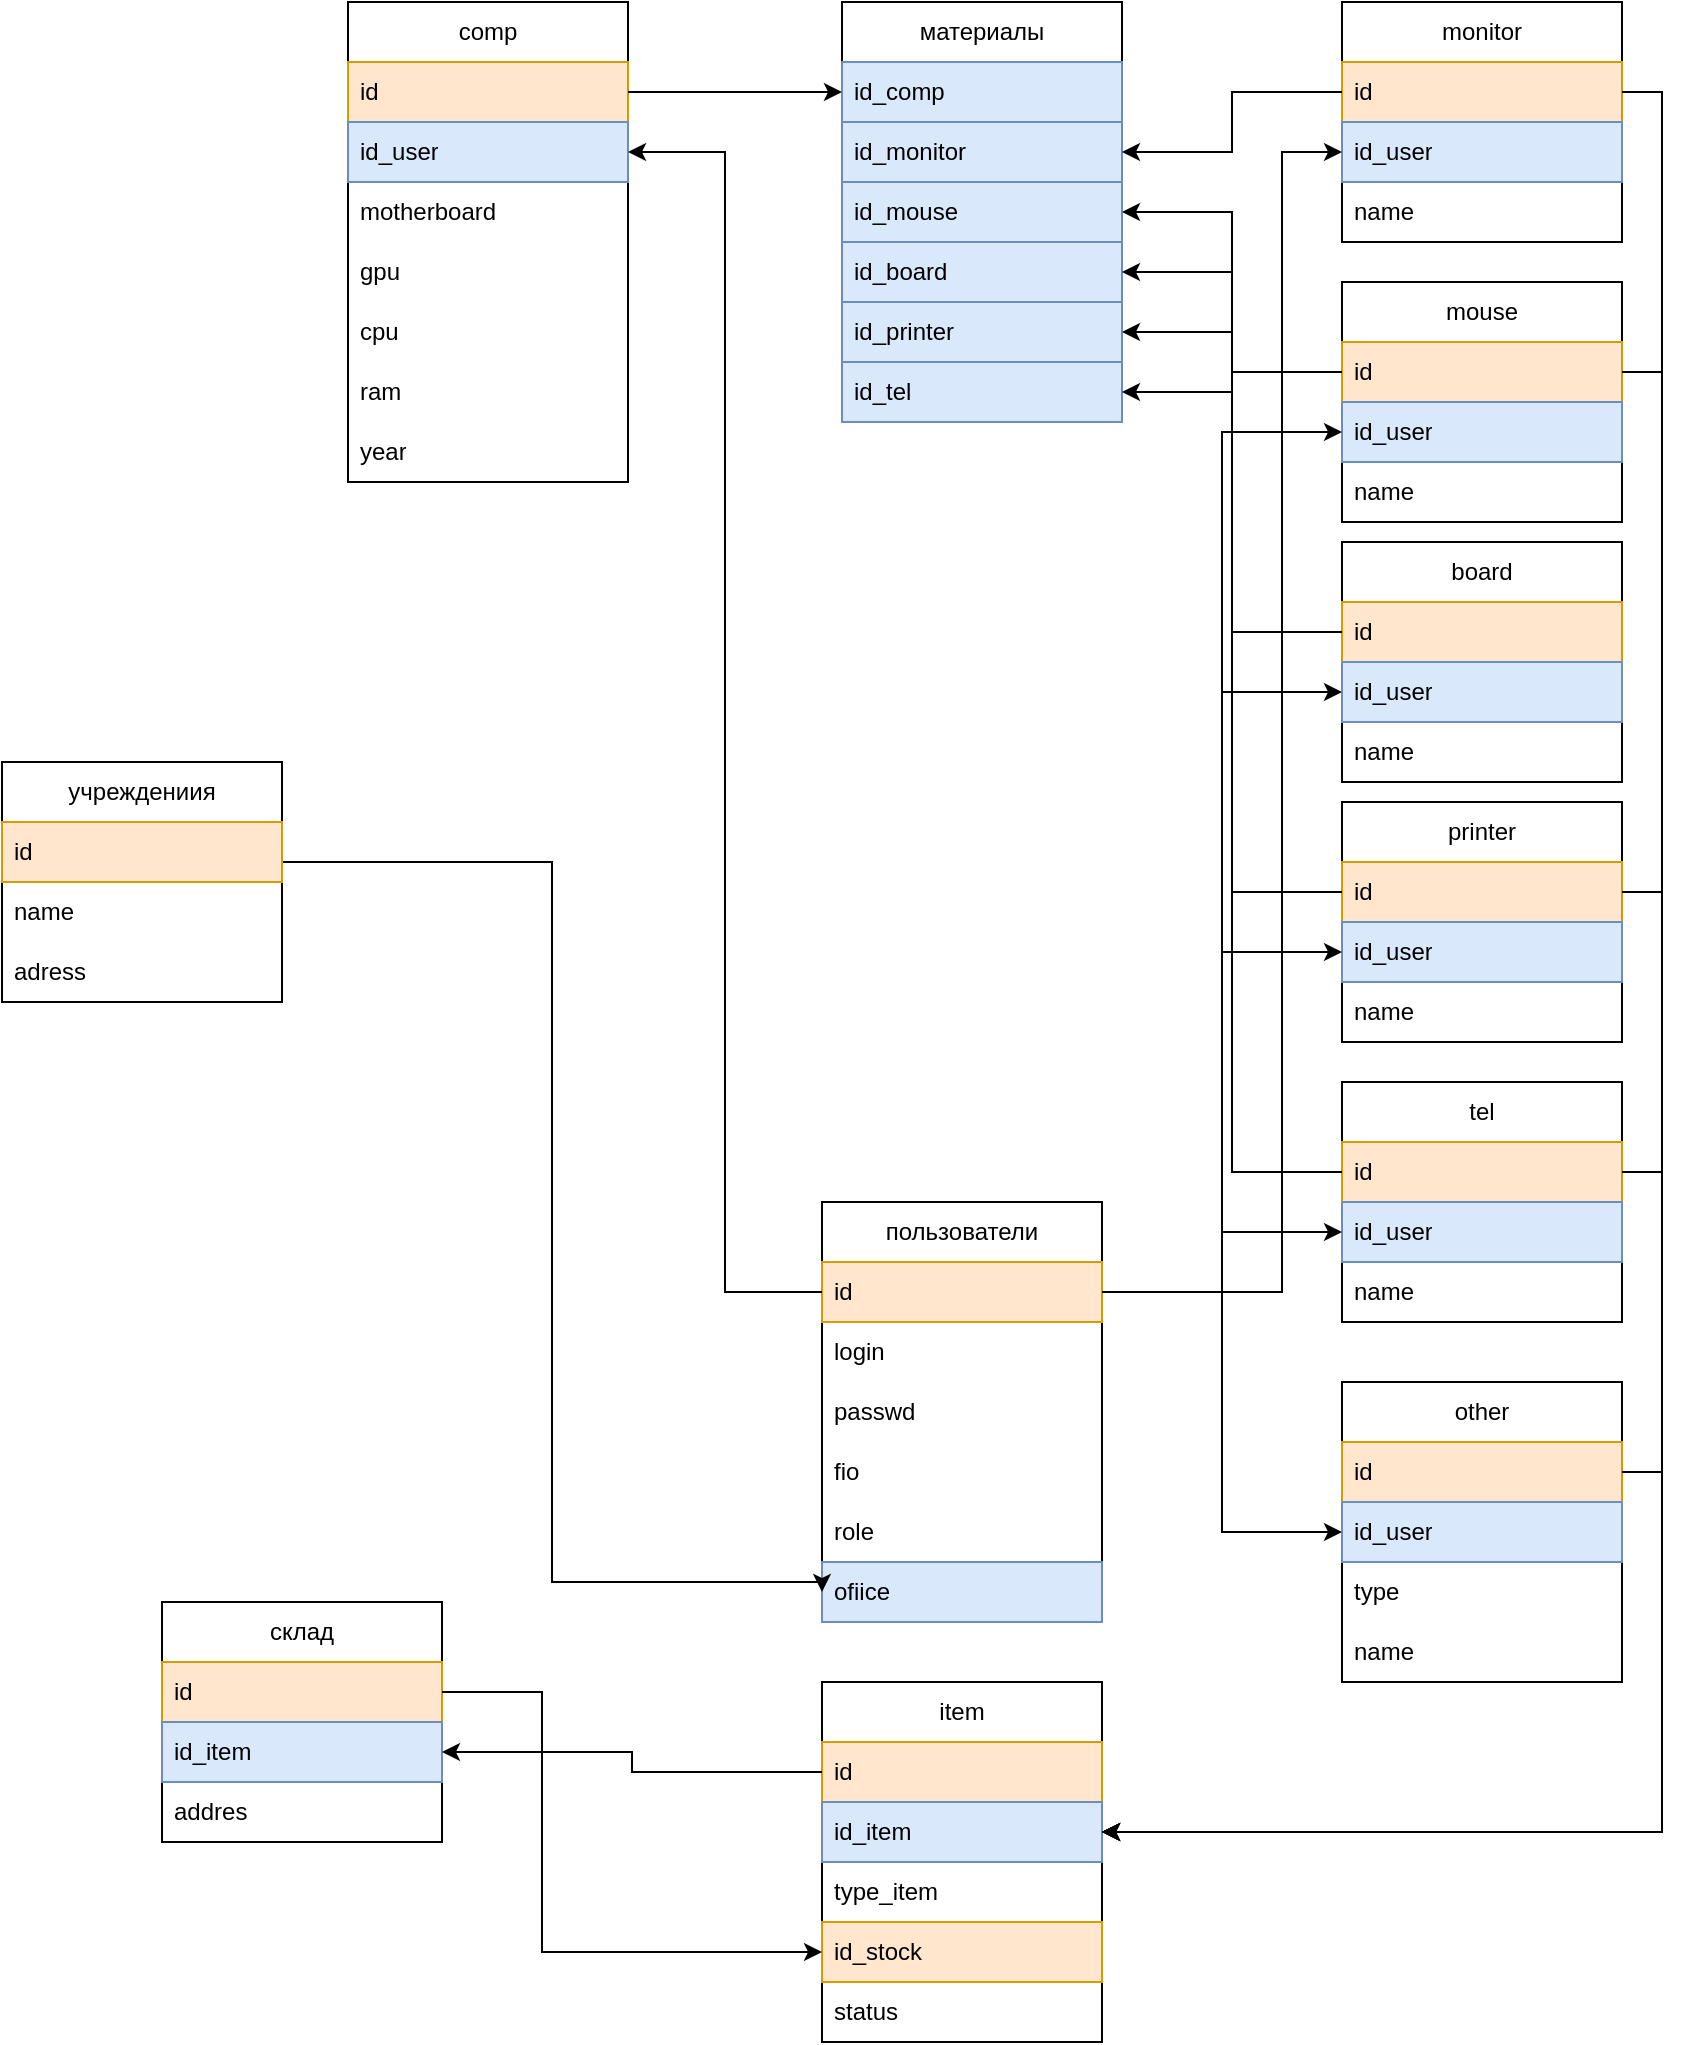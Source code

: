 <mxfile version="20.7.4" type="device"><diagram id="C5RBs43oDa-KdzZeNtuy" name="Page-1"><mxGraphModel dx="1249" dy="683" grid="1" gridSize="10" guides="1" tooltips="1" connect="1" arrows="1" fold="1" page="1" pageScale="1" pageWidth="827" pageHeight="1169" math="0" shadow="0"><root><mxCell id="WIyWlLk6GJQsqaUBKTNV-0"/><mxCell id="WIyWlLk6GJQsqaUBKTNV-1" parent="WIyWlLk6GJQsqaUBKTNV-0"/><mxCell id="guRWFskYJtprbqs9LTsG-20" value="пользователи" style="swimlane;fontStyle=0;childLayout=stackLayout;horizontal=1;startSize=30;horizontalStack=0;resizeParent=1;resizeParentMax=0;resizeLast=0;collapsible=1;marginBottom=0;whiteSpace=wrap;html=1;" vertex="1" parent="WIyWlLk6GJQsqaUBKTNV-1"><mxGeometry x="510" y="630" width="140" height="210" as="geometry"/></mxCell><mxCell id="guRWFskYJtprbqs9LTsG-21" value="id" style="text;strokeColor=#d79b00;fillColor=#ffe6cc;align=left;verticalAlign=middle;spacingLeft=4;spacingRight=4;overflow=hidden;points=[[0,0.5],[1,0.5]];portConstraint=eastwest;rotatable=0;whiteSpace=wrap;html=1;" vertex="1" parent="guRWFskYJtprbqs9LTsG-20"><mxGeometry y="30" width="140" height="30" as="geometry"/></mxCell><mxCell id="guRWFskYJtprbqs9LTsG-22" value="login" style="text;strokeColor=none;fillColor=none;align=left;verticalAlign=middle;spacingLeft=4;spacingRight=4;overflow=hidden;points=[[0,0.5],[1,0.5]];portConstraint=eastwest;rotatable=0;whiteSpace=wrap;html=1;" vertex="1" parent="guRWFskYJtprbqs9LTsG-20"><mxGeometry y="60" width="140" height="30" as="geometry"/></mxCell><mxCell id="guRWFskYJtprbqs9LTsG-23" value="passwd" style="text;strokeColor=none;fillColor=none;align=left;verticalAlign=middle;spacingLeft=4;spacingRight=4;overflow=hidden;points=[[0,0.5],[1,0.5]];portConstraint=eastwest;rotatable=0;whiteSpace=wrap;html=1;" vertex="1" parent="guRWFskYJtprbqs9LTsG-20"><mxGeometry y="90" width="140" height="30" as="geometry"/></mxCell><mxCell id="guRWFskYJtprbqs9LTsG-53" value="fio" style="text;align=left;verticalAlign=middle;spacingLeft=4;spacingRight=4;overflow=hidden;points=[[0,0.5],[1,0.5]];portConstraint=eastwest;rotatable=0;whiteSpace=wrap;html=1;" vertex="1" parent="guRWFskYJtprbqs9LTsG-20"><mxGeometry y="120" width="140" height="30" as="geometry"/></mxCell><mxCell id="guRWFskYJtprbqs9LTsG-109" value="role" style="text;align=left;verticalAlign=middle;spacingLeft=4;spacingRight=4;overflow=hidden;points=[[0,0.5],[1,0.5]];portConstraint=eastwest;rotatable=0;whiteSpace=wrap;html=1;" vertex="1" parent="guRWFskYJtprbqs9LTsG-20"><mxGeometry y="150" width="140" height="30" as="geometry"/></mxCell><mxCell id="guRWFskYJtprbqs9LTsG-33" value="ofiice" style="text;strokeColor=#6c8ebf;fillColor=#dae8fc;align=left;verticalAlign=middle;spacingLeft=4;spacingRight=4;overflow=hidden;points=[[0,0.5],[1,0.5]];portConstraint=eastwest;rotatable=0;whiteSpace=wrap;html=1;" vertex="1" parent="guRWFskYJtprbqs9LTsG-20"><mxGeometry y="180" width="140" height="30" as="geometry"/></mxCell><mxCell id="guRWFskYJtprbqs9LTsG-61" style="edgeStyle=orthogonalEdgeStyle;rounded=0;orthogonalLoop=1;jettySize=auto;html=1;exitX=1;exitY=0.5;exitDx=0;exitDy=0;entryX=0;entryY=0.5;entryDx=0;entryDy=0;" edge="1" parent="WIyWlLk6GJQsqaUBKTNV-1" source="guRWFskYJtprbqs9LTsG-25" target="guRWFskYJtprbqs9LTsG-33"><mxGeometry relative="1" as="geometry"><Array as="points"><mxPoint x="240" y="460"/><mxPoint x="375" y="460"/><mxPoint x="375" y="820"/><mxPoint x="510" y="820"/></Array></mxGeometry></mxCell><mxCell id="guRWFskYJtprbqs9LTsG-25" value="учреждениия" style="swimlane;fontStyle=0;childLayout=stackLayout;horizontal=1;startSize=30;horizontalStack=0;resizeParent=1;resizeParentMax=0;resizeLast=0;collapsible=1;marginBottom=0;whiteSpace=wrap;html=1;" vertex="1" parent="WIyWlLk6GJQsqaUBKTNV-1"><mxGeometry x="100" y="410" width="140" height="120" as="geometry"/></mxCell><mxCell id="guRWFskYJtprbqs9LTsG-26" value="id" style="text;strokeColor=#d79b00;fillColor=#ffe6cc;align=left;verticalAlign=middle;spacingLeft=4;spacingRight=4;overflow=hidden;points=[[0,0.5],[1,0.5]];portConstraint=eastwest;rotatable=0;whiteSpace=wrap;html=1;" vertex="1" parent="guRWFskYJtprbqs9LTsG-25"><mxGeometry y="30" width="140" height="30" as="geometry"/></mxCell><mxCell id="guRWFskYJtprbqs9LTsG-27" value="name" style="text;strokeColor=none;fillColor=none;align=left;verticalAlign=middle;spacingLeft=4;spacingRight=4;overflow=hidden;points=[[0,0.5],[1,0.5]];portConstraint=eastwest;rotatable=0;whiteSpace=wrap;html=1;" vertex="1" parent="guRWFskYJtprbqs9LTsG-25"><mxGeometry y="60" width="140" height="30" as="geometry"/></mxCell><mxCell id="guRWFskYJtprbqs9LTsG-80" value="adress" style="text;strokeColor=none;fillColor=none;align=left;verticalAlign=middle;spacingLeft=4;spacingRight=4;overflow=hidden;points=[[0,0.5],[1,0.5]];portConstraint=eastwest;rotatable=0;whiteSpace=wrap;html=1;" vertex="1" parent="guRWFskYJtprbqs9LTsG-25"><mxGeometry y="90" width="140" height="30" as="geometry"/></mxCell><mxCell id="guRWFskYJtprbqs9LTsG-35" value="материалы" style="swimlane;fontStyle=0;childLayout=stackLayout;horizontal=1;startSize=30;horizontalStack=0;resizeParent=1;resizeParentMax=0;resizeLast=0;collapsible=1;marginBottom=0;whiteSpace=wrap;html=1;" vertex="1" parent="WIyWlLk6GJQsqaUBKTNV-1"><mxGeometry x="520" y="30" width="140" height="210" as="geometry"/></mxCell><mxCell id="guRWFskYJtprbqs9LTsG-36" value="id_comp" style="text;strokeColor=#6c8ebf;fillColor=#dae8fc;align=left;verticalAlign=middle;spacingLeft=4;spacingRight=4;overflow=hidden;points=[[0,0.5],[1,0.5]];portConstraint=eastwest;rotatable=0;whiteSpace=wrap;html=1;" vertex="1" parent="guRWFskYJtprbqs9LTsG-35"><mxGeometry y="30" width="140" height="30" as="geometry"/></mxCell><mxCell id="guRWFskYJtprbqs9LTsG-37" value="id_monitor" style="text;strokeColor=#6c8ebf;fillColor=#dae8fc;align=left;verticalAlign=middle;spacingLeft=4;spacingRight=4;overflow=hidden;points=[[0,0.5],[1,0.5]];portConstraint=eastwest;rotatable=0;whiteSpace=wrap;html=1;" vertex="1" parent="guRWFskYJtprbqs9LTsG-35"><mxGeometry y="60" width="140" height="30" as="geometry"/></mxCell><mxCell id="guRWFskYJtprbqs9LTsG-39" value="id_mouse" style="text;strokeColor=#6c8ebf;fillColor=#dae8fc;align=left;verticalAlign=middle;spacingLeft=4;spacingRight=4;overflow=hidden;points=[[0,0.5],[1,0.5]];portConstraint=eastwest;rotatable=0;whiteSpace=wrap;html=1;" vertex="1" parent="guRWFskYJtprbqs9LTsG-35"><mxGeometry y="90" width="140" height="30" as="geometry"/></mxCell><mxCell id="guRWFskYJtprbqs9LTsG-40" value="id_board" style="text;strokeColor=#6c8ebf;fillColor=#dae8fc;align=left;verticalAlign=middle;spacingLeft=4;spacingRight=4;overflow=hidden;points=[[0,0.5],[1,0.5]];portConstraint=eastwest;rotatable=0;whiteSpace=wrap;html=1;" vertex="1" parent="guRWFskYJtprbqs9LTsG-35"><mxGeometry y="120" width="140" height="30" as="geometry"/></mxCell><mxCell id="guRWFskYJtprbqs9LTsG-41" value="id_printer" style="text;strokeColor=#6c8ebf;fillColor=#dae8fc;align=left;verticalAlign=middle;spacingLeft=4;spacingRight=4;overflow=hidden;points=[[0,0.5],[1,0.5]];portConstraint=eastwest;rotatable=0;whiteSpace=wrap;html=1;" vertex="1" parent="guRWFskYJtprbqs9LTsG-35"><mxGeometry y="150" width="140" height="30" as="geometry"/></mxCell><mxCell id="guRWFskYJtprbqs9LTsG-42" value="id_tel" style="text;strokeColor=#6c8ebf;fillColor=#dae8fc;align=left;verticalAlign=middle;spacingLeft=4;spacingRight=4;overflow=hidden;points=[[0,0.5],[1,0.5]];portConstraint=eastwest;rotatable=0;whiteSpace=wrap;html=1;" vertex="1" parent="guRWFskYJtprbqs9LTsG-35"><mxGeometry y="180" width="140" height="30" as="geometry"/></mxCell><mxCell id="guRWFskYJtprbqs9LTsG-43" value="comp" style="swimlane;fontStyle=0;childLayout=stackLayout;horizontal=1;startSize=30;horizontalStack=0;resizeParent=1;resizeParentMax=0;resizeLast=0;collapsible=1;marginBottom=0;whiteSpace=wrap;html=1;" vertex="1" parent="WIyWlLk6GJQsqaUBKTNV-1"><mxGeometry x="273" y="30" width="140" height="240" as="geometry"/></mxCell><mxCell id="guRWFskYJtprbqs9LTsG-44" value="id" style="text;strokeColor=#d79b00;fillColor=#ffe6cc;align=left;verticalAlign=middle;spacingLeft=4;spacingRight=4;overflow=hidden;points=[[0,0.5],[1,0.5]];portConstraint=eastwest;rotatable=0;whiteSpace=wrap;html=1;" vertex="1" parent="guRWFskYJtprbqs9LTsG-43"><mxGeometry y="30" width="140" height="30" as="geometry"/></mxCell><mxCell id="guRWFskYJtprbqs9LTsG-50" value="id_user" style="text;align=left;verticalAlign=middle;spacingLeft=4;spacingRight=4;overflow=hidden;points=[[0,0.5],[1,0.5]];portConstraint=eastwest;rotatable=0;whiteSpace=wrap;html=1;fillColor=#dae8fc;strokeColor=#6c8ebf;" vertex="1" parent="guRWFskYJtprbqs9LTsG-43"><mxGeometry y="60" width="140" height="30" as="geometry"/></mxCell><mxCell id="guRWFskYJtprbqs9LTsG-45" value="motherboard" style="text;strokeColor=none;fillColor=none;align=left;verticalAlign=middle;spacingLeft=4;spacingRight=4;overflow=hidden;points=[[0,0.5],[1,0.5]];portConstraint=eastwest;rotatable=0;whiteSpace=wrap;html=1;" vertex="1" parent="guRWFskYJtprbqs9LTsG-43"><mxGeometry y="90" width="140" height="30" as="geometry"/></mxCell><mxCell id="guRWFskYJtprbqs9LTsG-46" value="gpu" style="text;strokeColor=none;fillColor=none;align=left;verticalAlign=middle;spacingLeft=4;spacingRight=4;overflow=hidden;points=[[0,0.5],[1,0.5]];portConstraint=eastwest;rotatable=0;whiteSpace=wrap;html=1;" vertex="1" parent="guRWFskYJtprbqs9LTsG-43"><mxGeometry y="120" width="140" height="30" as="geometry"/></mxCell><mxCell id="guRWFskYJtprbqs9LTsG-47" value="cpu" style="text;strokeColor=none;fillColor=none;align=left;verticalAlign=middle;spacingLeft=4;spacingRight=4;overflow=hidden;points=[[0,0.5],[1,0.5]];portConstraint=eastwest;rotatable=0;whiteSpace=wrap;html=1;" vertex="1" parent="guRWFskYJtprbqs9LTsG-43"><mxGeometry y="150" width="140" height="30" as="geometry"/></mxCell><mxCell id="guRWFskYJtprbqs9LTsG-49" value="ram" style="text;strokeColor=none;fillColor=none;align=left;verticalAlign=middle;spacingLeft=4;spacingRight=4;overflow=hidden;points=[[0,0.5],[1,0.5]];portConstraint=eastwest;rotatable=0;whiteSpace=wrap;html=1;" vertex="1" parent="guRWFskYJtprbqs9LTsG-43"><mxGeometry y="180" width="140" height="30" as="geometry"/></mxCell><mxCell id="guRWFskYJtprbqs9LTsG-48" value="year" style="text;strokeColor=none;fillColor=none;align=left;verticalAlign=middle;spacingLeft=4;spacingRight=4;overflow=hidden;points=[[0,0.5],[1,0.5]];portConstraint=eastwest;rotatable=0;whiteSpace=wrap;html=1;" vertex="1" parent="guRWFskYJtprbqs9LTsG-43"><mxGeometry y="210" width="140" height="30" as="geometry"/></mxCell><mxCell id="guRWFskYJtprbqs9LTsG-52" style="edgeStyle=orthogonalEdgeStyle;rounded=0;orthogonalLoop=1;jettySize=auto;html=1;exitX=1;exitY=0.5;exitDx=0;exitDy=0;entryX=0;entryY=0.5;entryDx=0;entryDy=0;" edge="1" parent="WIyWlLk6GJQsqaUBKTNV-1" source="guRWFskYJtprbqs9LTsG-44" target="guRWFskYJtprbqs9LTsG-36"><mxGeometry relative="1" as="geometry"/></mxCell><mxCell id="guRWFskYJtprbqs9LTsG-54" value="monitor" style="swimlane;fontStyle=0;childLayout=stackLayout;horizontal=1;startSize=30;horizontalStack=0;resizeParent=1;resizeParentMax=0;resizeLast=0;collapsible=1;marginBottom=0;whiteSpace=wrap;html=1;" vertex="1" parent="WIyWlLk6GJQsqaUBKTNV-1"><mxGeometry x="770" y="30" width="140" height="120" as="geometry"/></mxCell><mxCell id="guRWFskYJtprbqs9LTsG-55" value="id" style="text;strokeColor=#d79b00;fillColor=#ffe6cc;align=left;verticalAlign=middle;spacingLeft=4;spacingRight=4;overflow=hidden;points=[[0,0.5],[1,0.5]];portConstraint=eastwest;rotatable=0;whiteSpace=wrap;html=1;" vertex="1" parent="guRWFskYJtprbqs9LTsG-54"><mxGeometry y="30" width="140" height="30" as="geometry"/></mxCell><mxCell id="guRWFskYJtprbqs9LTsG-57" value="id_user" style="text;strokeColor=#6c8ebf;fillColor=#dae8fc;align=left;verticalAlign=middle;spacingLeft=4;spacingRight=4;overflow=hidden;points=[[0,0.5],[1,0.5]];portConstraint=eastwest;rotatable=0;whiteSpace=wrap;html=1;" vertex="1" parent="guRWFskYJtprbqs9LTsG-54"><mxGeometry y="60" width="140" height="30" as="geometry"/></mxCell><mxCell id="guRWFskYJtprbqs9LTsG-56" value="name" style="text;strokeColor=none;fillColor=none;align=left;verticalAlign=middle;spacingLeft=4;spacingRight=4;overflow=hidden;points=[[0,0.5],[1,0.5]];portConstraint=eastwest;rotatable=0;whiteSpace=wrap;html=1;" vertex="1" parent="guRWFskYJtprbqs9LTsG-54"><mxGeometry y="90" width="140" height="30" as="geometry"/></mxCell><mxCell id="guRWFskYJtprbqs9LTsG-58" style="edgeStyle=orthogonalEdgeStyle;rounded=0;orthogonalLoop=1;jettySize=auto;html=1;exitX=0;exitY=0.5;exitDx=0;exitDy=0;entryX=1;entryY=0.5;entryDx=0;entryDy=0;" edge="1" parent="WIyWlLk6GJQsqaUBKTNV-1" source="guRWFskYJtprbqs9LTsG-55" target="guRWFskYJtprbqs9LTsG-37"><mxGeometry relative="1" as="geometry"/></mxCell><mxCell id="guRWFskYJtprbqs9LTsG-62" style="edgeStyle=orthogonalEdgeStyle;rounded=0;orthogonalLoop=1;jettySize=auto;html=1;exitX=0;exitY=0.5;exitDx=0;exitDy=0;entryX=1;entryY=0.5;entryDx=0;entryDy=0;" edge="1" parent="WIyWlLk6GJQsqaUBKTNV-1" source="guRWFskYJtprbqs9LTsG-21" target="guRWFskYJtprbqs9LTsG-50"><mxGeometry relative="1" as="geometry"/></mxCell><mxCell id="guRWFskYJtprbqs9LTsG-63" style="edgeStyle=orthogonalEdgeStyle;rounded=0;orthogonalLoop=1;jettySize=auto;html=1;exitX=1;exitY=0.5;exitDx=0;exitDy=0;entryX=0;entryY=0.5;entryDx=0;entryDy=0;" edge="1" parent="WIyWlLk6GJQsqaUBKTNV-1" source="guRWFskYJtprbqs9LTsG-21" target="guRWFskYJtprbqs9LTsG-57"><mxGeometry relative="1" as="geometry"><Array as="points"><mxPoint x="740" y="675"/><mxPoint x="740" y="105"/></Array></mxGeometry></mxCell><mxCell id="guRWFskYJtprbqs9LTsG-64" value="mouse" style="swimlane;fontStyle=0;childLayout=stackLayout;horizontal=1;startSize=30;horizontalStack=0;resizeParent=1;resizeParentMax=0;resizeLast=0;collapsible=1;marginBottom=0;whiteSpace=wrap;html=1;" vertex="1" parent="WIyWlLk6GJQsqaUBKTNV-1"><mxGeometry x="770" y="170" width="140" height="120" as="geometry"/></mxCell><mxCell id="guRWFskYJtprbqs9LTsG-65" value="id" style="text;strokeColor=#d79b00;fillColor=#ffe6cc;align=left;verticalAlign=middle;spacingLeft=4;spacingRight=4;overflow=hidden;points=[[0,0.5],[1,0.5]];portConstraint=eastwest;rotatable=0;whiteSpace=wrap;html=1;" vertex="1" parent="guRWFskYJtprbqs9LTsG-64"><mxGeometry y="30" width="140" height="30" as="geometry"/></mxCell><mxCell id="guRWFskYJtprbqs9LTsG-66" value="id_user" style="text;strokeColor=#6c8ebf;fillColor=#dae8fc;align=left;verticalAlign=middle;spacingLeft=4;spacingRight=4;overflow=hidden;points=[[0,0.5],[1,0.5]];portConstraint=eastwest;rotatable=0;whiteSpace=wrap;html=1;" vertex="1" parent="guRWFskYJtprbqs9LTsG-64"><mxGeometry y="60" width="140" height="30" as="geometry"/></mxCell><mxCell id="guRWFskYJtprbqs9LTsG-67" value="name" style="text;strokeColor=none;fillColor=none;align=left;verticalAlign=middle;spacingLeft=4;spacingRight=4;overflow=hidden;points=[[0,0.5],[1,0.5]];portConstraint=eastwest;rotatable=0;whiteSpace=wrap;html=1;" vertex="1" parent="guRWFskYJtprbqs9LTsG-64"><mxGeometry y="90" width="140" height="30" as="geometry"/></mxCell><mxCell id="guRWFskYJtprbqs9LTsG-68" value="board" style="swimlane;fontStyle=0;childLayout=stackLayout;horizontal=1;startSize=30;horizontalStack=0;resizeParent=1;resizeParentMax=0;resizeLast=0;collapsible=1;marginBottom=0;whiteSpace=wrap;html=1;" vertex="1" parent="WIyWlLk6GJQsqaUBKTNV-1"><mxGeometry x="770" y="300" width="140" height="120" as="geometry"/></mxCell><mxCell id="guRWFskYJtprbqs9LTsG-69" value="id" style="text;strokeColor=#d79b00;fillColor=#ffe6cc;align=left;verticalAlign=middle;spacingLeft=4;spacingRight=4;overflow=hidden;points=[[0,0.5],[1,0.5]];portConstraint=eastwest;rotatable=0;whiteSpace=wrap;html=1;" vertex="1" parent="guRWFskYJtprbqs9LTsG-68"><mxGeometry y="30" width="140" height="30" as="geometry"/></mxCell><mxCell id="guRWFskYJtprbqs9LTsG-70" value="id_user" style="text;strokeColor=#6c8ebf;fillColor=#dae8fc;align=left;verticalAlign=middle;spacingLeft=4;spacingRight=4;overflow=hidden;points=[[0,0.5],[1,0.5]];portConstraint=eastwest;rotatable=0;whiteSpace=wrap;html=1;" vertex="1" parent="guRWFskYJtprbqs9LTsG-68"><mxGeometry y="60" width="140" height="30" as="geometry"/></mxCell><mxCell id="guRWFskYJtprbqs9LTsG-71" value="name" style="text;strokeColor=none;fillColor=none;align=left;verticalAlign=middle;spacingLeft=4;spacingRight=4;overflow=hidden;points=[[0,0.5],[1,0.5]];portConstraint=eastwest;rotatable=0;whiteSpace=wrap;html=1;" vertex="1" parent="guRWFskYJtprbqs9LTsG-68"><mxGeometry y="90" width="140" height="30" as="geometry"/></mxCell><mxCell id="guRWFskYJtprbqs9LTsG-72" value="printer" style="swimlane;fontStyle=0;childLayout=stackLayout;horizontal=1;startSize=30;horizontalStack=0;resizeParent=1;resizeParentMax=0;resizeLast=0;collapsible=1;marginBottom=0;whiteSpace=wrap;html=1;" vertex="1" parent="WIyWlLk6GJQsqaUBKTNV-1"><mxGeometry x="770" y="430" width="140" height="120" as="geometry"/></mxCell><mxCell id="guRWFskYJtprbqs9LTsG-73" value="id" style="text;strokeColor=#d79b00;fillColor=#ffe6cc;align=left;verticalAlign=middle;spacingLeft=4;spacingRight=4;overflow=hidden;points=[[0,0.5],[1,0.5]];portConstraint=eastwest;rotatable=0;whiteSpace=wrap;html=1;" vertex="1" parent="guRWFskYJtprbqs9LTsG-72"><mxGeometry y="30" width="140" height="30" as="geometry"/></mxCell><mxCell id="guRWFskYJtprbqs9LTsG-74" value="id_user" style="text;strokeColor=#6c8ebf;fillColor=#dae8fc;align=left;verticalAlign=middle;spacingLeft=4;spacingRight=4;overflow=hidden;points=[[0,0.5],[1,0.5]];portConstraint=eastwest;rotatable=0;whiteSpace=wrap;html=1;" vertex="1" parent="guRWFskYJtprbqs9LTsG-72"><mxGeometry y="60" width="140" height="30" as="geometry"/></mxCell><mxCell id="guRWFskYJtprbqs9LTsG-75" value="name" style="text;strokeColor=none;fillColor=none;align=left;verticalAlign=middle;spacingLeft=4;spacingRight=4;overflow=hidden;points=[[0,0.5],[1,0.5]];portConstraint=eastwest;rotatable=0;whiteSpace=wrap;html=1;" vertex="1" parent="guRWFskYJtprbqs9LTsG-72"><mxGeometry y="90" width="140" height="30" as="geometry"/></mxCell><mxCell id="guRWFskYJtprbqs9LTsG-76" value="tel" style="swimlane;fontStyle=0;childLayout=stackLayout;horizontal=1;startSize=30;horizontalStack=0;resizeParent=1;resizeParentMax=0;resizeLast=0;collapsible=1;marginBottom=0;whiteSpace=wrap;html=1;" vertex="1" parent="WIyWlLk6GJQsqaUBKTNV-1"><mxGeometry x="770" y="570" width="140" height="120" as="geometry"/></mxCell><mxCell id="guRWFskYJtprbqs9LTsG-77" value="id" style="text;strokeColor=#d79b00;fillColor=#ffe6cc;align=left;verticalAlign=middle;spacingLeft=4;spacingRight=4;overflow=hidden;points=[[0,0.5],[1,0.5]];portConstraint=eastwest;rotatable=0;whiteSpace=wrap;html=1;" vertex="1" parent="guRWFskYJtprbqs9LTsG-76"><mxGeometry y="30" width="140" height="30" as="geometry"/></mxCell><mxCell id="guRWFskYJtprbqs9LTsG-78" value="id_user" style="text;strokeColor=#6c8ebf;fillColor=#dae8fc;align=left;verticalAlign=middle;spacingLeft=4;spacingRight=4;overflow=hidden;points=[[0,0.5],[1,0.5]];portConstraint=eastwest;rotatable=0;whiteSpace=wrap;html=1;" vertex="1" parent="guRWFskYJtprbqs9LTsG-76"><mxGeometry y="60" width="140" height="30" as="geometry"/></mxCell><mxCell id="guRWFskYJtprbqs9LTsG-79" value="name" style="text;strokeColor=none;fillColor=none;align=left;verticalAlign=middle;spacingLeft=4;spacingRight=4;overflow=hidden;points=[[0,0.5],[1,0.5]];portConstraint=eastwest;rotatable=0;whiteSpace=wrap;html=1;" vertex="1" parent="guRWFskYJtprbqs9LTsG-76"><mxGeometry y="90" width="140" height="30" as="geometry"/></mxCell><mxCell id="guRWFskYJtprbqs9LTsG-81" style="edgeStyle=orthogonalEdgeStyle;rounded=0;orthogonalLoop=1;jettySize=auto;html=1;exitX=0;exitY=0.5;exitDx=0;exitDy=0;entryX=1;entryY=0.5;entryDx=0;entryDy=0;" edge="1" parent="WIyWlLk6GJQsqaUBKTNV-1" source="guRWFskYJtprbqs9LTsG-65" target="guRWFskYJtprbqs9LTsG-39"><mxGeometry relative="1" as="geometry"/></mxCell><mxCell id="guRWFskYJtprbqs9LTsG-82" style="edgeStyle=orthogonalEdgeStyle;rounded=0;orthogonalLoop=1;jettySize=auto;html=1;exitX=0;exitY=0.5;exitDx=0;exitDy=0;entryX=1;entryY=0.5;entryDx=0;entryDy=0;" edge="1" parent="WIyWlLk6GJQsqaUBKTNV-1" source="guRWFskYJtprbqs9LTsG-69" target="guRWFskYJtprbqs9LTsG-40"><mxGeometry relative="1" as="geometry"/></mxCell><mxCell id="guRWFskYJtprbqs9LTsG-83" style="edgeStyle=orthogonalEdgeStyle;rounded=0;orthogonalLoop=1;jettySize=auto;html=1;exitX=0;exitY=0.5;exitDx=0;exitDy=0;entryX=1;entryY=0.5;entryDx=0;entryDy=0;" edge="1" parent="WIyWlLk6GJQsqaUBKTNV-1" source="guRWFskYJtprbqs9LTsG-73" target="guRWFskYJtprbqs9LTsG-41"><mxGeometry relative="1" as="geometry"/></mxCell><mxCell id="guRWFskYJtprbqs9LTsG-84" style="edgeStyle=orthogonalEdgeStyle;rounded=0;orthogonalLoop=1;jettySize=auto;html=1;exitX=0;exitY=0.5;exitDx=0;exitDy=0;entryX=1;entryY=0.5;entryDx=0;entryDy=0;" edge="1" parent="WIyWlLk6GJQsqaUBKTNV-1" source="guRWFskYJtprbqs9LTsG-77" target="guRWFskYJtprbqs9LTsG-42"><mxGeometry relative="1" as="geometry"/></mxCell><mxCell id="guRWFskYJtprbqs9LTsG-85" style="edgeStyle=orthogonalEdgeStyle;rounded=0;orthogonalLoop=1;jettySize=auto;html=1;exitX=1;exitY=0.5;exitDx=0;exitDy=0;entryX=0;entryY=0.5;entryDx=0;entryDy=0;" edge="1" parent="WIyWlLk6GJQsqaUBKTNV-1" source="guRWFskYJtprbqs9LTsG-21" target="guRWFskYJtprbqs9LTsG-66"><mxGeometry relative="1" as="geometry"/></mxCell><mxCell id="guRWFskYJtprbqs9LTsG-86" style="edgeStyle=orthogonalEdgeStyle;rounded=0;orthogonalLoop=1;jettySize=auto;html=1;exitX=1;exitY=0.5;exitDx=0;exitDy=0;entryX=0;entryY=0.5;entryDx=0;entryDy=0;" edge="1" parent="WIyWlLk6GJQsqaUBKTNV-1" source="guRWFskYJtprbqs9LTsG-21" target="guRWFskYJtprbqs9LTsG-70"><mxGeometry relative="1" as="geometry"/></mxCell><mxCell id="guRWFskYJtprbqs9LTsG-87" style="edgeStyle=orthogonalEdgeStyle;rounded=0;orthogonalLoop=1;jettySize=auto;html=1;exitX=1;exitY=0.5;exitDx=0;exitDy=0;entryX=0;entryY=0.5;entryDx=0;entryDy=0;" edge="1" parent="WIyWlLk6GJQsqaUBKTNV-1" source="guRWFskYJtprbqs9LTsG-21" target="guRWFskYJtprbqs9LTsG-74"><mxGeometry relative="1" as="geometry"/></mxCell><mxCell id="guRWFskYJtprbqs9LTsG-88" style="edgeStyle=orthogonalEdgeStyle;rounded=0;orthogonalLoop=1;jettySize=auto;html=1;exitX=1;exitY=0.5;exitDx=0;exitDy=0;entryX=0;entryY=0.5;entryDx=0;entryDy=0;" edge="1" parent="WIyWlLk6GJQsqaUBKTNV-1" source="guRWFskYJtprbqs9LTsG-21" target="guRWFskYJtprbqs9LTsG-78"><mxGeometry relative="1" as="geometry"/></mxCell><mxCell id="guRWFskYJtprbqs9LTsG-89" value="склад" style="swimlane;fontStyle=0;childLayout=stackLayout;horizontal=1;startSize=30;horizontalStack=0;resizeParent=1;resizeParentMax=0;resizeLast=0;collapsible=1;marginBottom=0;whiteSpace=wrap;html=1;" vertex="1" parent="WIyWlLk6GJQsqaUBKTNV-1"><mxGeometry x="180" y="830" width="140" height="120" as="geometry"/></mxCell><mxCell id="guRWFskYJtprbqs9LTsG-90" value="id" style="text;strokeColor=#d79b00;fillColor=#ffe6cc;align=left;verticalAlign=middle;spacingLeft=4;spacingRight=4;overflow=hidden;points=[[0,0.5],[1,0.5]];portConstraint=eastwest;rotatable=0;whiteSpace=wrap;html=1;" vertex="1" parent="guRWFskYJtprbqs9LTsG-89"><mxGeometry y="30" width="140" height="30" as="geometry"/></mxCell><mxCell id="guRWFskYJtprbqs9LTsG-93" value="id_item" style="text;strokeColor=#6c8ebf;fillColor=#dae8fc;align=left;verticalAlign=middle;spacingLeft=4;spacingRight=4;overflow=hidden;points=[[0,0.5],[1,0.5]];portConstraint=eastwest;rotatable=0;whiteSpace=wrap;html=1;" vertex="1" parent="guRWFskYJtprbqs9LTsG-89"><mxGeometry y="60" width="140" height="30" as="geometry"/></mxCell><mxCell id="guRWFskYJtprbqs9LTsG-91" value="addres" style="text;strokeColor=none;fillColor=none;align=left;verticalAlign=middle;spacingLeft=4;spacingRight=4;overflow=hidden;points=[[0,0.5],[1,0.5]];portConstraint=eastwest;rotatable=0;whiteSpace=wrap;html=1;" vertex="1" parent="guRWFskYJtprbqs9LTsG-89"><mxGeometry y="90" width="140" height="30" as="geometry"/></mxCell><mxCell id="guRWFskYJtprbqs9LTsG-94" value="item" style="swimlane;fontStyle=0;childLayout=stackLayout;horizontal=1;startSize=30;horizontalStack=0;resizeParent=1;resizeParentMax=0;resizeLast=0;collapsible=1;marginBottom=0;whiteSpace=wrap;html=1;" vertex="1" parent="WIyWlLk6GJQsqaUBKTNV-1"><mxGeometry x="510" y="870" width="140" height="180" as="geometry"/></mxCell><mxCell id="guRWFskYJtprbqs9LTsG-107" value="id" style="text;strokeColor=#d79b00;fillColor=#ffe6cc;align=left;verticalAlign=middle;spacingLeft=4;spacingRight=4;overflow=hidden;points=[[0,0.5],[1,0.5]];portConstraint=eastwest;rotatable=0;whiteSpace=wrap;html=1;" vertex="1" parent="guRWFskYJtprbqs9LTsG-94"><mxGeometry y="30" width="140" height="30" as="geometry"/></mxCell><mxCell id="guRWFskYJtprbqs9LTsG-95" value="id_item" style="text;strokeColor=#6c8ebf;fillColor=#dae8fc;align=left;verticalAlign=middle;spacingLeft=4;spacingRight=4;overflow=hidden;points=[[0,0.5],[1,0.5]];portConstraint=eastwest;rotatable=0;whiteSpace=wrap;html=1;" vertex="1" parent="guRWFskYJtprbqs9LTsG-94"><mxGeometry y="60" width="140" height="30" as="geometry"/></mxCell><mxCell id="guRWFskYJtprbqs9LTsG-96" value="type_item" style="text;strokeColor=none;fillColor=none;align=left;verticalAlign=middle;spacingLeft=4;spacingRight=4;overflow=hidden;points=[[0,0.5],[1,0.5]];portConstraint=eastwest;rotatable=0;whiteSpace=wrap;html=1;" vertex="1" parent="guRWFskYJtprbqs9LTsG-94"><mxGeometry y="90" width="140" height="30" as="geometry"/></mxCell><mxCell id="guRWFskYJtprbqs9LTsG-97" value="id_stock" style="text;strokeColor=#d79b00;fillColor=#ffe6cc;align=left;verticalAlign=middle;spacingLeft=4;spacingRight=4;overflow=hidden;points=[[0,0.5],[1,0.5]];portConstraint=eastwest;rotatable=0;whiteSpace=wrap;html=1;" vertex="1" parent="guRWFskYJtprbqs9LTsG-94"><mxGeometry y="120" width="140" height="30" as="geometry"/></mxCell><mxCell id="guRWFskYJtprbqs9LTsG-98" value="status" style="text;strokeColor=none;fillColor=none;align=left;verticalAlign=middle;spacingLeft=4;spacingRight=4;overflow=hidden;points=[[0,0.5],[1,0.5]];portConstraint=eastwest;rotatable=0;whiteSpace=wrap;html=1;" vertex="1" parent="guRWFskYJtprbqs9LTsG-94"><mxGeometry y="150" width="140" height="30" as="geometry"/></mxCell><mxCell id="guRWFskYJtprbqs9LTsG-99" style="edgeStyle=orthogonalEdgeStyle;rounded=0;orthogonalLoop=1;jettySize=auto;html=1;exitX=1;exitY=0.5;exitDx=0;exitDy=0;entryX=1;entryY=0.5;entryDx=0;entryDy=0;" edge="1" parent="WIyWlLk6GJQsqaUBKTNV-1" source="guRWFskYJtprbqs9LTsG-77" target="guRWFskYJtprbqs9LTsG-95"><mxGeometry relative="1" as="geometry"/></mxCell><mxCell id="guRWFskYJtprbqs9LTsG-101" style="edgeStyle=orthogonalEdgeStyle;rounded=0;orthogonalLoop=1;jettySize=auto;html=1;exitX=1;exitY=0.5;exitDx=0;exitDy=0;entryX=1;entryY=0.5;entryDx=0;entryDy=0;" edge="1" parent="WIyWlLk6GJQsqaUBKTNV-1" source="guRWFskYJtprbqs9LTsG-73" target="guRWFskYJtprbqs9LTsG-95"><mxGeometry relative="1" as="geometry"/></mxCell><mxCell id="guRWFskYJtprbqs9LTsG-103" style="edgeStyle=orthogonalEdgeStyle;rounded=0;orthogonalLoop=1;jettySize=auto;html=1;exitX=1;exitY=0.5;exitDx=0;exitDy=0;entryX=1;entryY=0.5;entryDx=0;entryDy=0;" edge="1" parent="WIyWlLk6GJQsqaUBKTNV-1" source="guRWFskYJtprbqs9LTsG-65" target="guRWFskYJtprbqs9LTsG-95"><mxGeometry relative="1" as="geometry"/></mxCell><mxCell id="guRWFskYJtprbqs9LTsG-105" style="edgeStyle=orthogonalEdgeStyle;rounded=0;orthogonalLoop=1;jettySize=auto;html=1;exitX=1;exitY=0.5;exitDx=0;exitDy=0;entryX=1;entryY=0.5;entryDx=0;entryDy=0;" edge="1" parent="WIyWlLk6GJQsqaUBKTNV-1" source="guRWFskYJtprbqs9LTsG-55" target="guRWFskYJtprbqs9LTsG-95"><mxGeometry relative="1" as="geometry"/></mxCell><mxCell id="guRWFskYJtprbqs9LTsG-106" style="edgeStyle=orthogonalEdgeStyle;rounded=0;orthogonalLoop=1;jettySize=auto;html=1;exitX=1;exitY=0.5;exitDx=0;exitDy=0;entryX=0;entryY=0.5;entryDx=0;entryDy=0;" edge="1" parent="WIyWlLk6GJQsqaUBKTNV-1" source="guRWFskYJtprbqs9LTsG-90" target="guRWFskYJtprbqs9LTsG-97"><mxGeometry relative="1" as="geometry"><Array as="points"><mxPoint x="370" y="875"/><mxPoint x="370" y="1005"/></Array></mxGeometry></mxCell><mxCell id="guRWFskYJtprbqs9LTsG-108" style="edgeStyle=orthogonalEdgeStyle;rounded=0;orthogonalLoop=1;jettySize=auto;html=1;exitX=0;exitY=0.5;exitDx=0;exitDy=0;entryX=1;entryY=0.5;entryDx=0;entryDy=0;" edge="1" parent="WIyWlLk6GJQsqaUBKTNV-1" source="guRWFskYJtprbqs9LTsG-107" target="guRWFskYJtprbqs9LTsG-93"><mxGeometry relative="1" as="geometry"/></mxCell><mxCell id="guRWFskYJtprbqs9LTsG-110" value="other" style="swimlane;fontStyle=0;childLayout=stackLayout;horizontal=1;startSize=30;horizontalStack=0;resizeParent=1;resizeParentMax=0;resizeLast=0;collapsible=1;marginBottom=0;whiteSpace=wrap;html=1;" vertex="1" parent="WIyWlLk6GJQsqaUBKTNV-1"><mxGeometry x="770" y="720" width="140" height="150" as="geometry"/></mxCell><mxCell id="guRWFskYJtprbqs9LTsG-111" value="id" style="text;strokeColor=#d79b00;fillColor=#ffe6cc;align=left;verticalAlign=middle;spacingLeft=4;spacingRight=4;overflow=hidden;points=[[0,0.5],[1,0.5]];portConstraint=eastwest;rotatable=0;whiteSpace=wrap;html=1;" vertex="1" parent="guRWFskYJtprbqs9LTsG-110"><mxGeometry y="30" width="140" height="30" as="geometry"/></mxCell><mxCell id="guRWFskYJtprbqs9LTsG-112" value="id_user" style="text;strokeColor=#6c8ebf;fillColor=#dae8fc;align=left;verticalAlign=middle;spacingLeft=4;spacingRight=4;overflow=hidden;points=[[0,0.5],[1,0.5]];portConstraint=eastwest;rotatable=0;whiteSpace=wrap;html=1;" vertex="1" parent="guRWFskYJtprbqs9LTsG-110"><mxGeometry y="60" width="140" height="30" as="geometry"/></mxCell><mxCell id="guRWFskYJtprbqs9LTsG-114" value="type" style="text;strokeColor=none;fillColor=none;align=left;verticalAlign=middle;spacingLeft=4;spacingRight=4;overflow=hidden;points=[[0,0.5],[1,0.5]];portConstraint=eastwest;rotatable=0;whiteSpace=wrap;html=1;" vertex="1" parent="guRWFskYJtprbqs9LTsG-110"><mxGeometry y="90" width="140" height="30" as="geometry"/></mxCell><mxCell id="guRWFskYJtprbqs9LTsG-113" value="name" style="text;strokeColor=none;fillColor=none;align=left;verticalAlign=middle;spacingLeft=4;spacingRight=4;overflow=hidden;points=[[0,0.5],[1,0.5]];portConstraint=eastwest;rotatable=0;whiteSpace=wrap;html=1;" vertex="1" parent="guRWFskYJtprbqs9LTsG-110"><mxGeometry y="120" width="140" height="30" as="geometry"/></mxCell><mxCell id="guRWFskYJtprbqs9LTsG-115" style="edgeStyle=orthogonalEdgeStyle;rounded=0;orthogonalLoop=1;jettySize=auto;html=1;exitX=1;exitY=0.5;exitDx=0;exitDy=0;entryX=1;entryY=0.5;entryDx=0;entryDy=0;" edge="1" parent="WIyWlLk6GJQsqaUBKTNV-1" source="guRWFskYJtprbqs9LTsG-111" target="guRWFskYJtprbqs9LTsG-95"><mxGeometry relative="1" as="geometry"/></mxCell><mxCell id="guRWFskYJtprbqs9LTsG-117" style="edgeStyle=orthogonalEdgeStyle;rounded=0;orthogonalLoop=1;jettySize=auto;html=1;exitX=1;exitY=0.5;exitDx=0;exitDy=0;entryX=0;entryY=0.5;entryDx=0;entryDy=0;" edge="1" parent="WIyWlLk6GJQsqaUBKTNV-1" source="guRWFskYJtprbqs9LTsG-21" target="guRWFskYJtprbqs9LTsG-112"><mxGeometry relative="1" as="geometry"/></mxCell></root></mxGraphModel></diagram></mxfile>